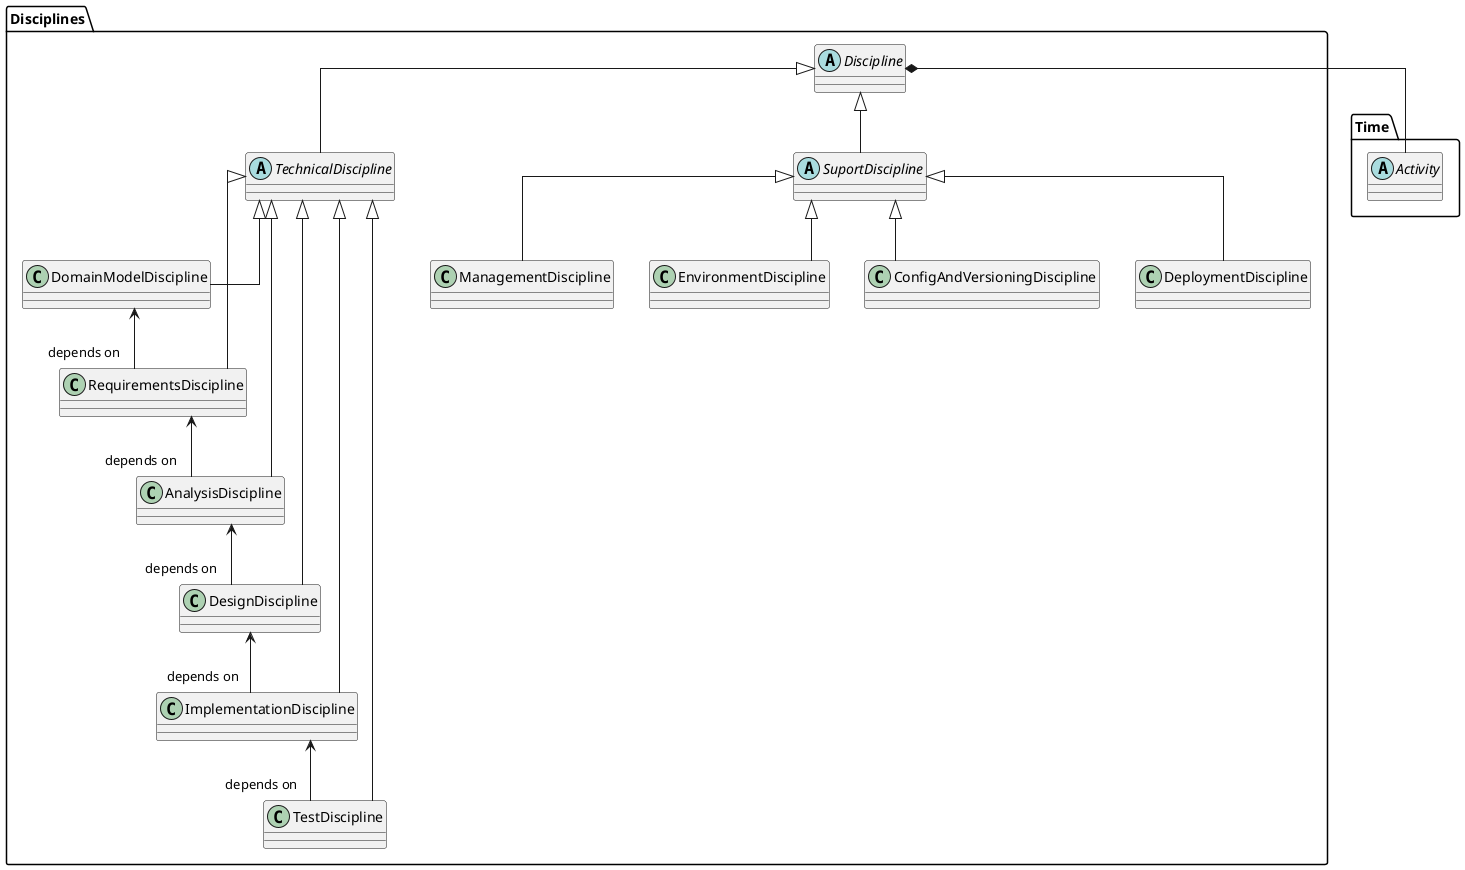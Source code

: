 @startuml

top to bottom direction
skinparam Linetype ortho

Abstract Class Time.Activity

namespace Disciplines {
    Abstract Class Discipline
    Abstract Class TechnicalDiscipline extends Discipline
    Abstract Class SuportDiscipline extends Discipline
    
    Class DomainModelDiscipline extends TechnicalDiscipline
    Class RequirementsDiscipline extends TechnicalDiscipline
    Class AnalysisDiscipline extends TechnicalDiscipline
    Class DesignDiscipline extends TechnicalDiscipline
    Class ImplementationDiscipline extends TechnicalDiscipline
    Class TestDiscipline extends TechnicalDiscipline

    Class ManagementDiscipline extends SuportDiscipline
    Class EnvironmentDiscipline extends SuportDiscipline
    Class ConfigAndVersioningDiscipline extends SuportDiscipline
    Class DeploymentDiscipline extends SuportDiscipline

    DomainModelDiscipline <-- "depends on" RequirementsDiscipline
    RequirementsDiscipline <-- "depends on" AnalysisDiscipline
    AnalysisDiscipline <-- "depends on" DesignDiscipline
    DesignDiscipline <-- "depends on" ImplementationDiscipline
    ImplementationDiscipline <-- "depends on" TestDiscipline


    Discipline *-- Time.Activity 
}




@enduml